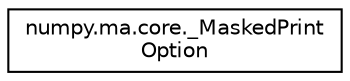 digraph "Graphical Class Hierarchy"
{
 // LATEX_PDF_SIZE
  edge [fontname="Helvetica",fontsize="10",labelfontname="Helvetica",labelfontsize="10"];
  node [fontname="Helvetica",fontsize="10",shape=record];
  rankdir="LR";
  Node0 [label="numpy.ma.core._MaskedPrint\lOption",height=0.2,width=0.4,color="black", fillcolor="white", style="filled",URL="$classnumpy_1_1ma_1_1core_1_1__MaskedPrintOption.html",tooltip="Printing options #."];
}
